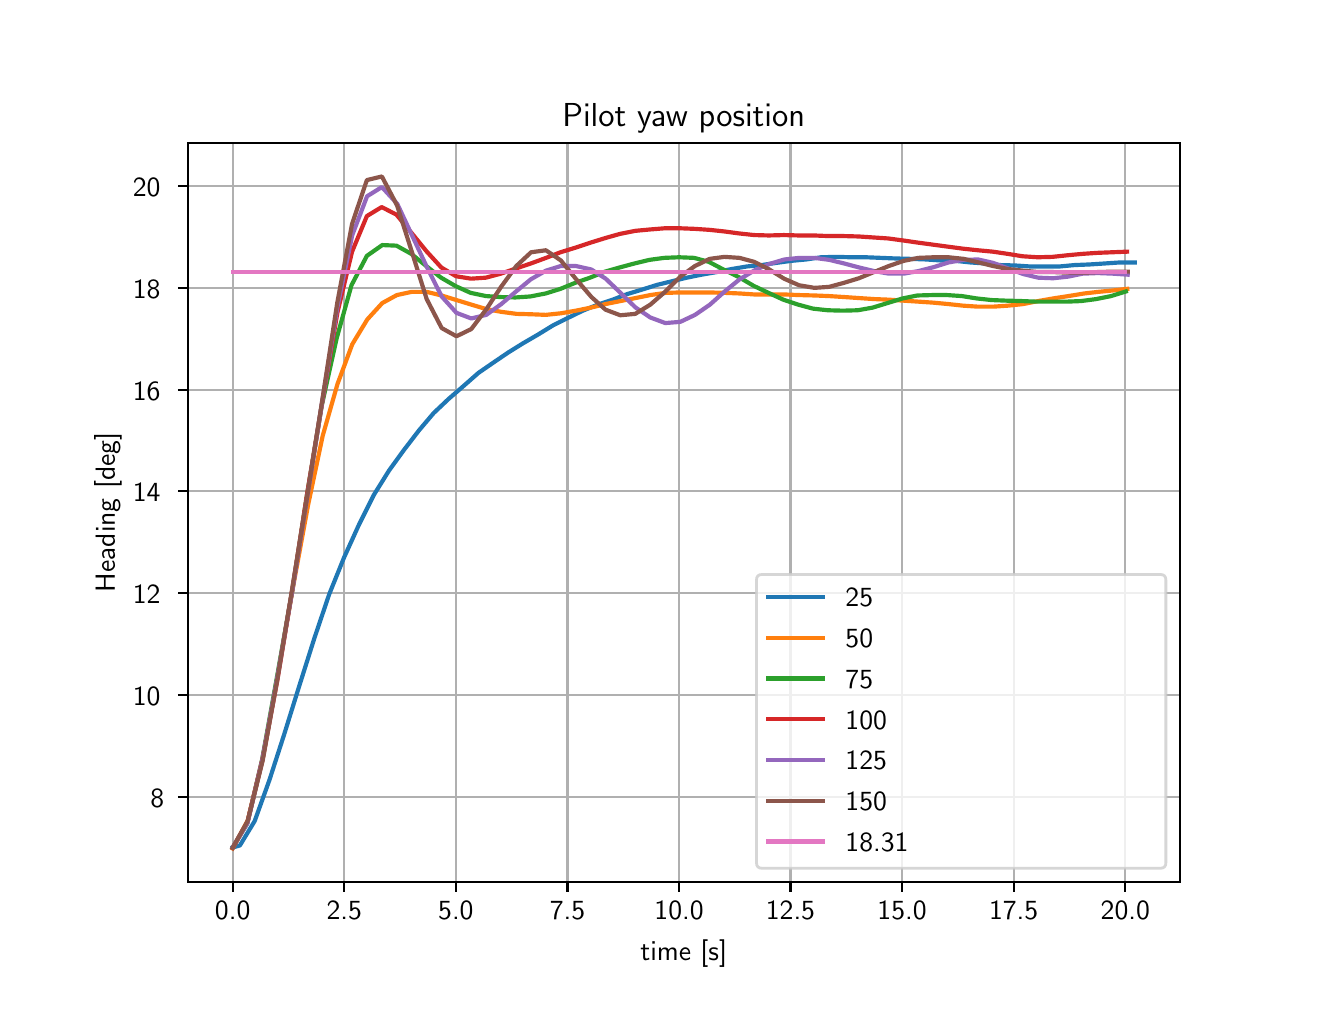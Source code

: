 \begingroup%
\makeatletter%
\begin{pgfpicture}%
\pgfpathrectangle{\pgfpointorigin}{\pgfqpoint{6.4in}{4.8in}}%
\pgfusepath{use as bounding box, clip}%
\begin{pgfscope}%
\pgfsetbuttcap%
\pgfsetmiterjoin%
\definecolor{currentfill}{rgb}{1.0,1.0,1.0}%
\pgfsetfillcolor{currentfill}%
\pgfsetlinewidth{0.0pt}%
\definecolor{currentstroke}{rgb}{1.0,1.0,1.0}%
\pgfsetstrokecolor{currentstroke}%
\pgfsetdash{}{0pt}%
\pgfpathmoveto{\pgfqpoint{0.0in}{0.0in}}%
\pgfpathlineto{\pgfqpoint{6.4in}{0.0in}}%
\pgfpathlineto{\pgfqpoint{6.4in}{4.8in}}%
\pgfpathlineto{\pgfqpoint{0.0in}{4.8in}}%
\pgfpathlineto{\pgfqpoint{0.0in}{0.0in}}%
\pgfpathclose%
\pgfusepath{fill}%
\end{pgfscope}%
\begin{pgfscope}%
\pgfsetbuttcap%
\pgfsetmiterjoin%
\definecolor{currentfill}{rgb}{1.0,1.0,1.0}%
\pgfsetfillcolor{currentfill}%
\pgfsetlinewidth{0.0pt}%
\definecolor{currentstroke}{rgb}{0.0,0.0,0.0}%
\pgfsetstrokecolor{currentstroke}%
\pgfsetstrokeopacity{0.0}%
\pgfsetdash{}{0pt}%
\pgfpathmoveto{\pgfqpoint{0.8in}{0.528in}}%
\pgfpathlineto{\pgfqpoint{5.76in}{0.528in}}%
\pgfpathlineto{\pgfqpoint{5.76in}{4.224in}}%
\pgfpathlineto{\pgfqpoint{0.8in}{4.224in}}%
\pgfpathlineto{\pgfqpoint{0.8in}{0.528in}}%
\pgfpathclose%
\pgfusepath{fill}%
\end{pgfscope}%
\begin{pgfscope}%
\pgfpathrectangle{\pgfqpoint{0.8in}{0.528in}}{\pgfqpoint{4.96in}{3.696in}}%
\pgfusepath{clip}%
\pgfsetrectcap%
\pgfsetroundjoin%
\pgfsetlinewidth{0.803pt}%
\definecolor{currentstroke}{rgb}{0.69,0.69,0.69}%
\pgfsetstrokecolor{currentstroke}%
\pgfsetdash{}{0pt}%
\pgfpathmoveto{\pgfqpoint{1.025in}{0.528in}}%
\pgfpathlineto{\pgfqpoint{1.025in}{4.224in}}%
\pgfusepath{stroke}%
\end{pgfscope}%
\begin{pgfscope}%
\pgfsetbuttcap%
\pgfsetroundjoin%
\definecolor{currentfill}{rgb}{0.0,0.0,0.0}%
\pgfsetfillcolor{currentfill}%
\pgfsetlinewidth{0.803pt}%
\definecolor{currentstroke}{rgb}{0.0,0.0,0.0}%
\pgfsetstrokecolor{currentstroke}%
\pgfsetdash{}{0pt}%
\pgfsys@defobject{currentmarker}{\pgfqpoint{0.0in}{-0.049in}}{\pgfqpoint{0.0in}{0.0in}}{%
\pgfpathmoveto{\pgfqpoint{0.0in}{0.0in}}%
\pgfpathlineto{\pgfqpoint{0.0in}{-0.049in}}%
\pgfusepath{stroke,fill}%
}%
\begin{pgfscope}%
\pgfsys@transformshift{1.025in}{0.528in}%
\pgfsys@useobject{currentmarker}{}%
\end{pgfscope}%
\end{pgfscope}%
\begin{pgfscope}%
\definecolor{textcolor}{rgb}{0.0,0.0,0.0}%
\pgfsetstrokecolor{textcolor}%
\pgfsetfillcolor{textcolor}%
\pgftext[x=1.025in,y=0.431in,,top]{\color{textcolor}\sffamily\fontsize{10.0}{12.0}\selectfont 0.0}%
\end{pgfscope}%
\begin{pgfscope}%
\pgfpathrectangle{\pgfqpoint{0.8in}{0.528in}}{\pgfqpoint{4.96in}{3.696in}}%
\pgfusepath{clip}%
\pgfsetrectcap%
\pgfsetroundjoin%
\pgfsetlinewidth{0.803pt}%
\definecolor{currentstroke}{rgb}{0.69,0.69,0.69}%
\pgfsetstrokecolor{currentstroke}%
\pgfsetdash{}{0pt}%
\pgfpathmoveto{\pgfqpoint{1.583in}{0.528in}}%
\pgfpathlineto{\pgfqpoint{1.583in}{4.224in}}%
\pgfusepath{stroke}%
\end{pgfscope}%
\begin{pgfscope}%
\pgfsetbuttcap%
\pgfsetroundjoin%
\definecolor{currentfill}{rgb}{0.0,0.0,0.0}%
\pgfsetfillcolor{currentfill}%
\pgfsetlinewidth{0.803pt}%
\definecolor{currentstroke}{rgb}{0.0,0.0,0.0}%
\pgfsetstrokecolor{currentstroke}%
\pgfsetdash{}{0pt}%
\pgfsys@defobject{currentmarker}{\pgfqpoint{0.0in}{-0.049in}}{\pgfqpoint{0.0in}{0.0in}}{%
\pgfpathmoveto{\pgfqpoint{0.0in}{0.0in}}%
\pgfpathlineto{\pgfqpoint{0.0in}{-0.049in}}%
\pgfusepath{stroke,fill}%
}%
\begin{pgfscope}%
\pgfsys@transformshift{1.583in}{0.528in}%
\pgfsys@useobject{currentmarker}{}%
\end{pgfscope}%
\end{pgfscope}%
\begin{pgfscope}%
\definecolor{textcolor}{rgb}{0.0,0.0,0.0}%
\pgfsetstrokecolor{textcolor}%
\pgfsetfillcolor{textcolor}%
\pgftext[x=1.583in,y=0.431in,,top]{\color{textcolor}\sffamily\fontsize{10.0}{12.0}\selectfont 2.5}%
\end{pgfscope}%
\begin{pgfscope}%
\pgfpathrectangle{\pgfqpoint{0.8in}{0.528in}}{\pgfqpoint{4.96in}{3.696in}}%
\pgfusepath{clip}%
\pgfsetrectcap%
\pgfsetroundjoin%
\pgfsetlinewidth{0.803pt}%
\definecolor{currentstroke}{rgb}{0.69,0.69,0.69}%
\pgfsetstrokecolor{currentstroke}%
\pgfsetdash{}{0pt}%
\pgfpathmoveto{\pgfqpoint{2.141in}{0.528in}}%
\pgfpathlineto{\pgfqpoint{2.141in}{4.224in}}%
\pgfusepath{stroke}%
\end{pgfscope}%
\begin{pgfscope}%
\pgfsetbuttcap%
\pgfsetroundjoin%
\definecolor{currentfill}{rgb}{0.0,0.0,0.0}%
\pgfsetfillcolor{currentfill}%
\pgfsetlinewidth{0.803pt}%
\definecolor{currentstroke}{rgb}{0.0,0.0,0.0}%
\pgfsetstrokecolor{currentstroke}%
\pgfsetdash{}{0pt}%
\pgfsys@defobject{currentmarker}{\pgfqpoint{0.0in}{-0.049in}}{\pgfqpoint{0.0in}{0.0in}}{%
\pgfpathmoveto{\pgfqpoint{0.0in}{0.0in}}%
\pgfpathlineto{\pgfqpoint{0.0in}{-0.049in}}%
\pgfusepath{stroke,fill}%
}%
\begin{pgfscope}%
\pgfsys@transformshift{2.141in}{0.528in}%
\pgfsys@useobject{currentmarker}{}%
\end{pgfscope}%
\end{pgfscope}%
\begin{pgfscope}%
\definecolor{textcolor}{rgb}{0.0,0.0,0.0}%
\pgfsetstrokecolor{textcolor}%
\pgfsetfillcolor{textcolor}%
\pgftext[x=2.141in,y=0.431in,,top]{\color{textcolor}\sffamily\fontsize{10.0}{12.0}\selectfont 5.0}%
\end{pgfscope}%
\begin{pgfscope}%
\pgfpathrectangle{\pgfqpoint{0.8in}{0.528in}}{\pgfqpoint{4.96in}{3.696in}}%
\pgfusepath{clip}%
\pgfsetrectcap%
\pgfsetroundjoin%
\pgfsetlinewidth{0.803pt}%
\definecolor{currentstroke}{rgb}{0.69,0.69,0.69}%
\pgfsetstrokecolor{currentstroke}%
\pgfsetdash{}{0pt}%
\pgfpathmoveto{\pgfqpoint{2.699in}{0.528in}}%
\pgfpathlineto{\pgfqpoint{2.699in}{4.224in}}%
\pgfusepath{stroke}%
\end{pgfscope}%
\begin{pgfscope}%
\pgfsetbuttcap%
\pgfsetroundjoin%
\definecolor{currentfill}{rgb}{0.0,0.0,0.0}%
\pgfsetfillcolor{currentfill}%
\pgfsetlinewidth{0.803pt}%
\definecolor{currentstroke}{rgb}{0.0,0.0,0.0}%
\pgfsetstrokecolor{currentstroke}%
\pgfsetdash{}{0pt}%
\pgfsys@defobject{currentmarker}{\pgfqpoint{0.0in}{-0.049in}}{\pgfqpoint{0.0in}{0.0in}}{%
\pgfpathmoveto{\pgfqpoint{0.0in}{0.0in}}%
\pgfpathlineto{\pgfqpoint{0.0in}{-0.049in}}%
\pgfusepath{stroke,fill}%
}%
\begin{pgfscope}%
\pgfsys@transformshift{2.699in}{0.528in}%
\pgfsys@useobject{currentmarker}{}%
\end{pgfscope}%
\end{pgfscope}%
\begin{pgfscope}%
\definecolor{textcolor}{rgb}{0.0,0.0,0.0}%
\pgfsetstrokecolor{textcolor}%
\pgfsetfillcolor{textcolor}%
\pgftext[x=2.699in,y=0.431in,,top]{\color{textcolor}\sffamily\fontsize{10.0}{12.0}\selectfont 7.5}%
\end{pgfscope}%
\begin{pgfscope}%
\pgfpathrectangle{\pgfqpoint{0.8in}{0.528in}}{\pgfqpoint{4.96in}{3.696in}}%
\pgfusepath{clip}%
\pgfsetrectcap%
\pgfsetroundjoin%
\pgfsetlinewidth{0.803pt}%
\definecolor{currentstroke}{rgb}{0.69,0.69,0.69}%
\pgfsetstrokecolor{currentstroke}%
\pgfsetdash{}{0pt}%
\pgfpathmoveto{\pgfqpoint{3.257in}{0.528in}}%
\pgfpathlineto{\pgfqpoint{3.257in}{4.224in}}%
\pgfusepath{stroke}%
\end{pgfscope}%
\begin{pgfscope}%
\pgfsetbuttcap%
\pgfsetroundjoin%
\definecolor{currentfill}{rgb}{0.0,0.0,0.0}%
\pgfsetfillcolor{currentfill}%
\pgfsetlinewidth{0.803pt}%
\definecolor{currentstroke}{rgb}{0.0,0.0,0.0}%
\pgfsetstrokecolor{currentstroke}%
\pgfsetdash{}{0pt}%
\pgfsys@defobject{currentmarker}{\pgfqpoint{0.0in}{-0.049in}}{\pgfqpoint{0.0in}{0.0in}}{%
\pgfpathmoveto{\pgfqpoint{0.0in}{0.0in}}%
\pgfpathlineto{\pgfqpoint{0.0in}{-0.049in}}%
\pgfusepath{stroke,fill}%
}%
\begin{pgfscope}%
\pgfsys@transformshift{3.257in}{0.528in}%
\pgfsys@useobject{currentmarker}{}%
\end{pgfscope}%
\end{pgfscope}%
\begin{pgfscope}%
\definecolor{textcolor}{rgb}{0.0,0.0,0.0}%
\pgfsetstrokecolor{textcolor}%
\pgfsetfillcolor{textcolor}%
\pgftext[x=3.257in,y=0.431in,,top]{\color{textcolor}\sffamily\fontsize{10.0}{12.0}\selectfont 10.0}%
\end{pgfscope}%
\begin{pgfscope}%
\pgfpathrectangle{\pgfqpoint{0.8in}{0.528in}}{\pgfqpoint{4.96in}{3.696in}}%
\pgfusepath{clip}%
\pgfsetrectcap%
\pgfsetroundjoin%
\pgfsetlinewidth{0.803pt}%
\definecolor{currentstroke}{rgb}{0.69,0.69,0.69}%
\pgfsetstrokecolor{currentstroke}%
\pgfsetdash{}{0pt}%
\pgfpathmoveto{\pgfqpoint{3.814in}{0.528in}}%
\pgfpathlineto{\pgfqpoint{3.814in}{4.224in}}%
\pgfusepath{stroke}%
\end{pgfscope}%
\begin{pgfscope}%
\pgfsetbuttcap%
\pgfsetroundjoin%
\definecolor{currentfill}{rgb}{0.0,0.0,0.0}%
\pgfsetfillcolor{currentfill}%
\pgfsetlinewidth{0.803pt}%
\definecolor{currentstroke}{rgb}{0.0,0.0,0.0}%
\pgfsetstrokecolor{currentstroke}%
\pgfsetdash{}{0pt}%
\pgfsys@defobject{currentmarker}{\pgfqpoint{0.0in}{-0.049in}}{\pgfqpoint{0.0in}{0.0in}}{%
\pgfpathmoveto{\pgfqpoint{0.0in}{0.0in}}%
\pgfpathlineto{\pgfqpoint{0.0in}{-0.049in}}%
\pgfusepath{stroke,fill}%
}%
\begin{pgfscope}%
\pgfsys@transformshift{3.814in}{0.528in}%
\pgfsys@useobject{currentmarker}{}%
\end{pgfscope}%
\end{pgfscope}%
\begin{pgfscope}%
\definecolor{textcolor}{rgb}{0.0,0.0,0.0}%
\pgfsetstrokecolor{textcolor}%
\pgfsetfillcolor{textcolor}%
\pgftext[x=3.814in,y=0.431in,,top]{\color{textcolor}\sffamily\fontsize{10.0}{12.0}\selectfont 12.5}%
\end{pgfscope}%
\begin{pgfscope}%
\pgfpathrectangle{\pgfqpoint{0.8in}{0.528in}}{\pgfqpoint{4.96in}{3.696in}}%
\pgfusepath{clip}%
\pgfsetrectcap%
\pgfsetroundjoin%
\pgfsetlinewidth{0.803pt}%
\definecolor{currentstroke}{rgb}{0.69,0.69,0.69}%
\pgfsetstrokecolor{currentstroke}%
\pgfsetdash{}{0pt}%
\pgfpathmoveto{\pgfqpoint{4.372in}{0.528in}}%
\pgfpathlineto{\pgfqpoint{4.372in}{4.224in}}%
\pgfusepath{stroke}%
\end{pgfscope}%
\begin{pgfscope}%
\pgfsetbuttcap%
\pgfsetroundjoin%
\definecolor{currentfill}{rgb}{0.0,0.0,0.0}%
\pgfsetfillcolor{currentfill}%
\pgfsetlinewidth{0.803pt}%
\definecolor{currentstroke}{rgb}{0.0,0.0,0.0}%
\pgfsetstrokecolor{currentstroke}%
\pgfsetdash{}{0pt}%
\pgfsys@defobject{currentmarker}{\pgfqpoint{0.0in}{-0.049in}}{\pgfqpoint{0.0in}{0.0in}}{%
\pgfpathmoveto{\pgfqpoint{0.0in}{0.0in}}%
\pgfpathlineto{\pgfqpoint{0.0in}{-0.049in}}%
\pgfusepath{stroke,fill}%
}%
\begin{pgfscope}%
\pgfsys@transformshift{4.372in}{0.528in}%
\pgfsys@useobject{currentmarker}{}%
\end{pgfscope}%
\end{pgfscope}%
\begin{pgfscope}%
\definecolor{textcolor}{rgb}{0.0,0.0,0.0}%
\pgfsetstrokecolor{textcolor}%
\pgfsetfillcolor{textcolor}%
\pgftext[x=4.372in,y=0.431in,,top]{\color{textcolor}\sffamily\fontsize{10.0}{12.0}\selectfont 15.0}%
\end{pgfscope}%
\begin{pgfscope}%
\pgfpathrectangle{\pgfqpoint{0.8in}{0.528in}}{\pgfqpoint{4.96in}{3.696in}}%
\pgfusepath{clip}%
\pgfsetrectcap%
\pgfsetroundjoin%
\pgfsetlinewidth{0.803pt}%
\definecolor{currentstroke}{rgb}{0.69,0.69,0.69}%
\pgfsetstrokecolor{currentstroke}%
\pgfsetdash{}{0pt}%
\pgfpathmoveto{\pgfqpoint{4.93in}{0.528in}}%
\pgfpathlineto{\pgfqpoint{4.93in}{4.224in}}%
\pgfusepath{stroke}%
\end{pgfscope}%
\begin{pgfscope}%
\pgfsetbuttcap%
\pgfsetroundjoin%
\definecolor{currentfill}{rgb}{0.0,0.0,0.0}%
\pgfsetfillcolor{currentfill}%
\pgfsetlinewidth{0.803pt}%
\definecolor{currentstroke}{rgb}{0.0,0.0,0.0}%
\pgfsetstrokecolor{currentstroke}%
\pgfsetdash{}{0pt}%
\pgfsys@defobject{currentmarker}{\pgfqpoint{0.0in}{-0.049in}}{\pgfqpoint{0.0in}{0.0in}}{%
\pgfpathmoveto{\pgfqpoint{0.0in}{0.0in}}%
\pgfpathlineto{\pgfqpoint{0.0in}{-0.049in}}%
\pgfusepath{stroke,fill}%
}%
\begin{pgfscope}%
\pgfsys@transformshift{4.93in}{0.528in}%
\pgfsys@useobject{currentmarker}{}%
\end{pgfscope}%
\end{pgfscope}%
\begin{pgfscope}%
\definecolor{textcolor}{rgb}{0.0,0.0,0.0}%
\pgfsetstrokecolor{textcolor}%
\pgfsetfillcolor{textcolor}%
\pgftext[x=4.93in,y=0.431in,,top]{\color{textcolor}\sffamily\fontsize{10.0}{12.0}\selectfont 17.5}%
\end{pgfscope}%
\begin{pgfscope}%
\pgfpathrectangle{\pgfqpoint{0.8in}{0.528in}}{\pgfqpoint{4.96in}{3.696in}}%
\pgfusepath{clip}%
\pgfsetrectcap%
\pgfsetroundjoin%
\pgfsetlinewidth{0.803pt}%
\definecolor{currentstroke}{rgb}{0.69,0.69,0.69}%
\pgfsetstrokecolor{currentstroke}%
\pgfsetdash{}{0pt}%
\pgfpathmoveto{\pgfqpoint{5.488in}{0.528in}}%
\pgfpathlineto{\pgfqpoint{5.488in}{4.224in}}%
\pgfusepath{stroke}%
\end{pgfscope}%
\begin{pgfscope}%
\pgfsetbuttcap%
\pgfsetroundjoin%
\definecolor{currentfill}{rgb}{0.0,0.0,0.0}%
\pgfsetfillcolor{currentfill}%
\pgfsetlinewidth{0.803pt}%
\definecolor{currentstroke}{rgb}{0.0,0.0,0.0}%
\pgfsetstrokecolor{currentstroke}%
\pgfsetdash{}{0pt}%
\pgfsys@defobject{currentmarker}{\pgfqpoint{0.0in}{-0.049in}}{\pgfqpoint{0.0in}{0.0in}}{%
\pgfpathmoveto{\pgfqpoint{0.0in}{0.0in}}%
\pgfpathlineto{\pgfqpoint{0.0in}{-0.049in}}%
\pgfusepath{stroke,fill}%
}%
\begin{pgfscope}%
\pgfsys@transformshift{5.488in}{0.528in}%
\pgfsys@useobject{currentmarker}{}%
\end{pgfscope}%
\end{pgfscope}%
\begin{pgfscope}%
\definecolor{textcolor}{rgb}{0.0,0.0,0.0}%
\pgfsetstrokecolor{textcolor}%
\pgfsetfillcolor{textcolor}%
\pgftext[x=5.488in,y=0.431in,,top]{\color{textcolor}\sffamily\fontsize{10.0}{12.0}\selectfont 20.0}%
\end{pgfscope}%
\begin{pgfscope}%
\definecolor{textcolor}{rgb}{0.0,0.0,0.0}%
\pgfsetstrokecolor{textcolor}%
\pgfsetfillcolor{textcolor}%
\pgftext[x=3.28in,y=0.241in,,top]{\color{textcolor}\sffamily\fontsize{10.0}{12.0}\selectfont time [s]}%
\end{pgfscope}%
\begin{pgfscope}%
\pgfpathrectangle{\pgfqpoint{0.8in}{0.528in}}{\pgfqpoint{4.96in}{3.696in}}%
\pgfusepath{clip}%
\pgfsetrectcap%
\pgfsetroundjoin%
\pgfsetlinewidth{0.803pt}%
\definecolor{currentstroke}{rgb}{0.69,0.69,0.69}%
\pgfsetstrokecolor{currentstroke}%
\pgfsetdash{}{0pt}%
\pgfpathmoveto{\pgfqpoint{0.8in}{0.955in}}%
\pgfpathlineto{\pgfqpoint{5.76in}{0.955in}}%
\pgfusepath{stroke}%
\end{pgfscope}%
\begin{pgfscope}%
\pgfsetbuttcap%
\pgfsetroundjoin%
\definecolor{currentfill}{rgb}{0.0,0.0,0.0}%
\pgfsetfillcolor{currentfill}%
\pgfsetlinewidth{0.803pt}%
\definecolor{currentstroke}{rgb}{0.0,0.0,0.0}%
\pgfsetstrokecolor{currentstroke}%
\pgfsetdash{}{0pt}%
\pgfsys@defobject{currentmarker}{\pgfqpoint{-0.049in}{0.0in}}{\pgfqpoint{-0.0in}{0.0in}}{%
\pgfpathmoveto{\pgfqpoint{-0.0in}{0.0in}}%
\pgfpathlineto{\pgfqpoint{-0.049in}{0.0in}}%
\pgfusepath{stroke,fill}%
}%
\begin{pgfscope}%
\pgfsys@transformshift{0.8in}{0.955in}%
\pgfsys@useobject{currentmarker}{}%
\end{pgfscope}%
\end{pgfscope}%
\begin{pgfscope}%
\definecolor{textcolor}{rgb}{0.0,0.0,0.0}%
\pgfsetstrokecolor{textcolor}%
\pgfsetfillcolor{textcolor}%
\pgftext[x=0.614in, y=0.903in, left, base]{\color{textcolor}\sffamily\fontsize{10.0}{12.0}\selectfont 8}%
\end{pgfscope}%
\begin{pgfscope}%
\pgfpathrectangle{\pgfqpoint{0.8in}{0.528in}}{\pgfqpoint{4.96in}{3.696in}}%
\pgfusepath{clip}%
\pgfsetrectcap%
\pgfsetroundjoin%
\pgfsetlinewidth{0.803pt}%
\definecolor{currentstroke}{rgb}{0.69,0.69,0.69}%
\pgfsetstrokecolor{currentstroke}%
\pgfsetdash{}{0pt}%
\pgfpathmoveto{\pgfqpoint{0.8in}{1.464in}}%
\pgfpathlineto{\pgfqpoint{5.76in}{1.464in}}%
\pgfusepath{stroke}%
\end{pgfscope}%
\begin{pgfscope}%
\pgfsetbuttcap%
\pgfsetroundjoin%
\definecolor{currentfill}{rgb}{0.0,0.0,0.0}%
\pgfsetfillcolor{currentfill}%
\pgfsetlinewidth{0.803pt}%
\definecolor{currentstroke}{rgb}{0.0,0.0,0.0}%
\pgfsetstrokecolor{currentstroke}%
\pgfsetdash{}{0pt}%
\pgfsys@defobject{currentmarker}{\pgfqpoint{-0.049in}{0.0in}}{\pgfqpoint{-0.0in}{0.0in}}{%
\pgfpathmoveto{\pgfqpoint{-0.0in}{0.0in}}%
\pgfpathlineto{\pgfqpoint{-0.049in}{0.0in}}%
\pgfusepath{stroke,fill}%
}%
\begin{pgfscope}%
\pgfsys@transformshift{0.8in}{1.464in}%
\pgfsys@useobject{currentmarker}{}%
\end{pgfscope}%
\end{pgfscope}%
\begin{pgfscope}%
\definecolor{textcolor}{rgb}{0.0,0.0,0.0}%
\pgfsetstrokecolor{textcolor}%
\pgfsetfillcolor{textcolor}%
\pgftext[x=0.526in, y=1.411in, left, base]{\color{textcolor}\sffamily\fontsize{10.0}{12.0}\selectfont 10}%
\end{pgfscope}%
\begin{pgfscope}%
\pgfpathrectangle{\pgfqpoint{0.8in}{0.528in}}{\pgfqpoint{4.96in}{3.696in}}%
\pgfusepath{clip}%
\pgfsetrectcap%
\pgfsetroundjoin%
\pgfsetlinewidth{0.803pt}%
\definecolor{currentstroke}{rgb}{0.69,0.69,0.69}%
\pgfsetstrokecolor{currentstroke}%
\pgfsetdash{}{0pt}%
\pgfpathmoveto{\pgfqpoint{0.8in}{1.973in}}%
\pgfpathlineto{\pgfqpoint{5.76in}{1.973in}}%
\pgfusepath{stroke}%
\end{pgfscope}%
\begin{pgfscope}%
\pgfsetbuttcap%
\pgfsetroundjoin%
\definecolor{currentfill}{rgb}{0.0,0.0,0.0}%
\pgfsetfillcolor{currentfill}%
\pgfsetlinewidth{0.803pt}%
\definecolor{currentstroke}{rgb}{0.0,0.0,0.0}%
\pgfsetstrokecolor{currentstroke}%
\pgfsetdash{}{0pt}%
\pgfsys@defobject{currentmarker}{\pgfqpoint{-0.049in}{0.0in}}{\pgfqpoint{-0.0in}{0.0in}}{%
\pgfpathmoveto{\pgfqpoint{-0.0in}{0.0in}}%
\pgfpathlineto{\pgfqpoint{-0.049in}{0.0in}}%
\pgfusepath{stroke,fill}%
}%
\begin{pgfscope}%
\pgfsys@transformshift{0.8in}{1.973in}%
\pgfsys@useobject{currentmarker}{}%
\end{pgfscope}%
\end{pgfscope}%
\begin{pgfscope}%
\definecolor{textcolor}{rgb}{0.0,0.0,0.0}%
\pgfsetstrokecolor{textcolor}%
\pgfsetfillcolor{textcolor}%
\pgftext[x=0.526in, y=1.92in, left, base]{\color{textcolor}\sffamily\fontsize{10.0}{12.0}\selectfont 12}%
\end{pgfscope}%
\begin{pgfscope}%
\pgfpathrectangle{\pgfqpoint{0.8in}{0.528in}}{\pgfqpoint{4.96in}{3.696in}}%
\pgfusepath{clip}%
\pgfsetrectcap%
\pgfsetroundjoin%
\pgfsetlinewidth{0.803pt}%
\definecolor{currentstroke}{rgb}{0.69,0.69,0.69}%
\pgfsetstrokecolor{currentstroke}%
\pgfsetdash{}{0pt}%
\pgfpathmoveto{\pgfqpoint{0.8in}{2.482in}}%
\pgfpathlineto{\pgfqpoint{5.76in}{2.482in}}%
\pgfusepath{stroke}%
\end{pgfscope}%
\begin{pgfscope}%
\pgfsetbuttcap%
\pgfsetroundjoin%
\definecolor{currentfill}{rgb}{0.0,0.0,0.0}%
\pgfsetfillcolor{currentfill}%
\pgfsetlinewidth{0.803pt}%
\definecolor{currentstroke}{rgb}{0.0,0.0,0.0}%
\pgfsetstrokecolor{currentstroke}%
\pgfsetdash{}{0pt}%
\pgfsys@defobject{currentmarker}{\pgfqpoint{-0.049in}{0.0in}}{\pgfqpoint{-0.0in}{0.0in}}{%
\pgfpathmoveto{\pgfqpoint{-0.0in}{0.0in}}%
\pgfpathlineto{\pgfqpoint{-0.049in}{0.0in}}%
\pgfusepath{stroke,fill}%
}%
\begin{pgfscope}%
\pgfsys@transformshift{0.8in}{2.482in}%
\pgfsys@useobject{currentmarker}{}%
\end{pgfscope}%
\end{pgfscope}%
\begin{pgfscope}%
\definecolor{textcolor}{rgb}{0.0,0.0,0.0}%
\pgfsetstrokecolor{textcolor}%
\pgfsetfillcolor{textcolor}%
\pgftext[x=0.526in, y=2.429in, left, base]{\color{textcolor}\sffamily\fontsize{10.0}{12.0}\selectfont 14}%
\end{pgfscope}%
\begin{pgfscope}%
\pgfpathrectangle{\pgfqpoint{0.8in}{0.528in}}{\pgfqpoint{4.96in}{3.696in}}%
\pgfusepath{clip}%
\pgfsetrectcap%
\pgfsetroundjoin%
\pgfsetlinewidth{0.803pt}%
\definecolor{currentstroke}{rgb}{0.69,0.69,0.69}%
\pgfsetstrokecolor{currentstroke}%
\pgfsetdash{}{0pt}%
\pgfpathmoveto{\pgfqpoint{0.8in}{2.99in}}%
\pgfpathlineto{\pgfqpoint{5.76in}{2.99in}}%
\pgfusepath{stroke}%
\end{pgfscope}%
\begin{pgfscope}%
\pgfsetbuttcap%
\pgfsetroundjoin%
\definecolor{currentfill}{rgb}{0.0,0.0,0.0}%
\pgfsetfillcolor{currentfill}%
\pgfsetlinewidth{0.803pt}%
\definecolor{currentstroke}{rgb}{0.0,0.0,0.0}%
\pgfsetstrokecolor{currentstroke}%
\pgfsetdash{}{0pt}%
\pgfsys@defobject{currentmarker}{\pgfqpoint{-0.049in}{0.0in}}{\pgfqpoint{-0.0in}{0.0in}}{%
\pgfpathmoveto{\pgfqpoint{-0.0in}{0.0in}}%
\pgfpathlineto{\pgfqpoint{-0.049in}{0.0in}}%
\pgfusepath{stroke,fill}%
}%
\begin{pgfscope}%
\pgfsys@transformshift{0.8in}{2.99in}%
\pgfsys@useobject{currentmarker}{}%
\end{pgfscope}%
\end{pgfscope}%
\begin{pgfscope}%
\definecolor{textcolor}{rgb}{0.0,0.0,0.0}%
\pgfsetstrokecolor{textcolor}%
\pgfsetfillcolor{textcolor}%
\pgftext[x=0.526in, y=2.938in, left, base]{\color{textcolor}\sffamily\fontsize{10.0}{12.0}\selectfont 16}%
\end{pgfscope}%
\begin{pgfscope}%
\pgfpathrectangle{\pgfqpoint{0.8in}{0.528in}}{\pgfqpoint{4.96in}{3.696in}}%
\pgfusepath{clip}%
\pgfsetrectcap%
\pgfsetroundjoin%
\pgfsetlinewidth{0.803pt}%
\definecolor{currentstroke}{rgb}{0.69,0.69,0.69}%
\pgfsetstrokecolor{currentstroke}%
\pgfsetdash{}{0pt}%
\pgfpathmoveto{\pgfqpoint{0.8in}{3.499in}}%
\pgfpathlineto{\pgfqpoint{5.76in}{3.499in}}%
\pgfusepath{stroke}%
\end{pgfscope}%
\begin{pgfscope}%
\pgfsetbuttcap%
\pgfsetroundjoin%
\definecolor{currentfill}{rgb}{0.0,0.0,0.0}%
\pgfsetfillcolor{currentfill}%
\pgfsetlinewidth{0.803pt}%
\definecolor{currentstroke}{rgb}{0.0,0.0,0.0}%
\pgfsetstrokecolor{currentstroke}%
\pgfsetdash{}{0pt}%
\pgfsys@defobject{currentmarker}{\pgfqpoint{-0.049in}{0.0in}}{\pgfqpoint{-0.0in}{0.0in}}{%
\pgfpathmoveto{\pgfqpoint{-0.0in}{0.0in}}%
\pgfpathlineto{\pgfqpoint{-0.049in}{0.0in}}%
\pgfusepath{stroke,fill}%
}%
\begin{pgfscope}%
\pgfsys@transformshift{0.8in}{3.499in}%
\pgfsys@useobject{currentmarker}{}%
\end{pgfscope}%
\end{pgfscope}%
\begin{pgfscope}%
\definecolor{textcolor}{rgb}{0.0,0.0,0.0}%
\pgfsetstrokecolor{textcolor}%
\pgfsetfillcolor{textcolor}%
\pgftext[x=0.526in, y=3.446in, left, base]{\color{textcolor}\sffamily\fontsize{10.0}{12.0}\selectfont 18}%
\end{pgfscope}%
\begin{pgfscope}%
\pgfpathrectangle{\pgfqpoint{0.8in}{0.528in}}{\pgfqpoint{4.96in}{3.696in}}%
\pgfusepath{clip}%
\pgfsetrectcap%
\pgfsetroundjoin%
\pgfsetlinewidth{0.803pt}%
\definecolor{currentstroke}{rgb}{0.69,0.69,0.69}%
\pgfsetstrokecolor{currentstroke}%
\pgfsetdash{}{0pt}%
\pgfpathmoveto{\pgfqpoint{0.8in}{4.008in}}%
\pgfpathlineto{\pgfqpoint{5.76in}{4.008in}}%
\pgfusepath{stroke}%
\end{pgfscope}%
\begin{pgfscope}%
\pgfsetbuttcap%
\pgfsetroundjoin%
\definecolor{currentfill}{rgb}{0.0,0.0,0.0}%
\pgfsetfillcolor{currentfill}%
\pgfsetlinewidth{0.803pt}%
\definecolor{currentstroke}{rgb}{0.0,0.0,0.0}%
\pgfsetstrokecolor{currentstroke}%
\pgfsetdash{}{0pt}%
\pgfsys@defobject{currentmarker}{\pgfqpoint{-0.049in}{0.0in}}{\pgfqpoint{-0.0in}{0.0in}}{%
\pgfpathmoveto{\pgfqpoint{-0.0in}{0.0in}}%
\pgfpathlineto{\pgfqpoint{-0.049in}{0.0in}}%
\pgfusepath{stroke,fill}%
}%
\begin{pgfscope}%
\pgfsys@transformshift{0.8in}{4.008in}%
\pgfsys@useobject{currentmarker}{}%
\end{pgfscope}%
\end{pgfscope}%
\begin{pgfscope}%
\definecolor{textcolor}{rgb}{0.0,0.0,0.0}%
\pgfsetstrokecolor{textcolor}%
\pgfsetfillcolor{textcolor}%
\pgftext[x=0.526in, y=3.955in, left, base]{\color{textcolor}\sffamily\fontsize{10.0}{12.0}\selectfont 20}%
\end{pgfscope}%
\begin{pgfscope}%
\definecolor{textcolor}{rgb}{0.0,0.0,0.0}%
\pgfsetstrokecolor{textcolor}%
\pgfsetfillcolor{textcolor}%
\pgftext[x=0.47in,y=2.376in,,bottom,rotate=90.0]{\color{textcolor}\sffamily\fontsize{10.0}{12.0}\selectfont Heading [deg]}%
\end{pgfscope}%
\begin{pgfscope}%
\pgfpathrectangle{\pgfqpoint{0.8in}{0.528in}}{\pgfqpoint{4.96in}{3.696in}}%
\pgfusepath{clip}%
\pgfsetrectcap%
\pgfsetroundjoin%
\pgfsetlinewidth{1.506pt}%
\definecolor{currentstroke}{rgb}{0.122,0.467,0.706}%
\pgfsetstrokecolor{currentstroke}%
\pgfsetdash{}{0pt}%
\pgfpathmoveto{\pgfqpoint{1.025in}{0.701in}}%
\pgfpathlineto{\pgfqpoint{1.061in}{0.711in}}%
\pgfpathlineto{\pgfqpoint{1.135in}{0.833in}}%
\pgfpathlineto{\pgfqpoint{1.209in}{1.039in}}%
\pgfpathlineto{\pgfqpoint{1.283in}{1.268in}}%
\pgfpathlineto{\pgfqpoint{1.359in}{1.512in}}%
\pgfpathlineto{\pgfqpoint{1.434in}{1.749in}}%
\pgfpathlineto{\pgfqpoint{1.508in}{1.968in}}%
\pgfpathlineto{\pgfqpoint{1.582in}{2.151in}}%
\pgfpathlineto{\pgfqpoint{1.656in}{2.314in}}%
\pgfpathlineto{\pgfqpoint{1.731in}{2.464in}}%
\pgfpathlineto{\pgfqpoint{1.807in}{2.586in}}%
\pgfpathlineto{\pgfqpoint{1.881in}{2.688in}}%
\pgfpathlineto{\pgfqpoint{1.957in}{2.787in}}%
\pgfpathlineto{\pgfqpoint{2.03in}{2.873in}}%
\pgfpathlineto{\pgfqpoint{2.105in}{2.944in}}%
\pgfpathlineto{\pgfqpoint{2.179in}{3.008in}}%
\pgfpathlineto{\pgfqpoint{2.254in}{3.074in}}%
\pgfpathlineto{\pgfqpoint{2.328in}{3.125in}}%
\pgfpathlineto{\pgfqpoint{2.403in}{3.176in}}%
\pgfpathlineto{\pgfqpoint{2.477in}{3.222in}}%
\pgfpathlineto{\pgfqpoint{2.551in}{3.265in}}%
\pgfpathlineto{\pgfqpoint{2.626in}{3.311in}}%
\pgfpathlineto{\pgfqpoint{2.702in}{3.349in}}%
\pgfpathlineto{\pgfqpoint{2.776in}{3.385in}}%
\pgfpathlineto{\pgfqpoint{2.85in}{3.415in}}%
\pgfpathlineto{\pgfqpoint{2.925in}{3.44in}}%
\pgfpathlineto{\pgfqpoint{2.998in}{3.468in}}%
\pgfpathlineto{\pgfqpoint{3.074in}{3.491in}}%
\pgfpathlineto{\pgfqpoint{3.147in}{3.514in}}%
\pgfpathlineto{\pgfqpoint{3.221in}{3.532in}}%
\pgfpathlineto{\pgfqpoint{3.296in}{3.55in}}%
\pgfpathlineto{\pgfqpoint{3.37in}{3.565in}}%
\pgfpathlineto{\pgfqpoint{3.445in}{3.578in}}%
\pgfpathlineto{\pgfqpoint{3.519in}{3.593in}}%
\pgfpathlineto{\pgfqpoint{3.596in}{3.606in}}%
\pgfpathlineto{\pgfqpoint{3.67in}{3.613in}}%
\pgfpathlineto{\pgfqpoint{3.744in}{3.624in}}%
\pgfpathlineto{\pgfqpoint{3.818in}{3.634in}}%
\pgfpathlineto{\pgfqpoint{3.892in}{3.641in}}%
\pgfpathlineto{\pgfqpoint{3.967in}{3.652in}}%
\pgfpathlineto{\pgfqpoint{4.042in}{3.654in}}%
\pgfpathlineto{\pgfqpoint{4.117in}{3.652in}}%
\pgfpathlineto{\pgfqpoint{4.191in}{3.652in}}%
\pgfpathlineto{\pgfqpoint{4.265in}{3.649in}}%
\pgfpathlineto{\pgfqpoint{4.34in}{3.646in}}%
\pgfpathlineto{\pgfqpoint{4.415in}{3.644in}}%
\pgfpathlineto{\pgfqpoint{4.492in}{3.641in}}%
\pgfpathlineto{\pgfqpoint{4.565in}{3.636in}}%
\pgfpathlineto{\pgfqpoint{4.639in}{3.634in}}%
\pgfpathlineto{\pgfqpoint{4.714in}{3.626in}}%
\pgfpathlineto{\pgfqpoint{4.788in}{3.621in}}%
\pgfpathlineto{\pgfqpoint{4.862in}{3.613in}}%
\pgfpathlineto{\pgfqpoint{4.936in}{3.611in}}%
\pgfpathlineto{\pgfqpoint{5.011in}{3.606in}}%
\pgfpathlineto{\pgfqpoint{5.085in}{3.606in}}%
\pgfpathlineto{\pgfqpoint{5.16in}{3.606in}}%
\pgfpathlineto{\pgfqpoint{5.235in}{3.613in}}%
\pgfpathlineto{\pgfqpoint{5.309in}{3.616in}}%
\pgfpathlineto{\pgfqpoint{5.386in}{3.621in}}%
\pgfpathlineto{\pgfqpoint{5.46in}{3.626in}}%
\pgfpathlineto{\pgfqpoint{5.535in}{3.626in}}%
\pgfusepath{stroke}%
\end{pgfscope}%
\begin{pgfscope}%
\pgfpathrectangle{\pgfqpoint{0.8in}{0.528in}}{\pgfqpoint{4.96in}{3.696in}}%
\pgfusepath{clip}%
\pgfsetrectcap%
\pgfsetroundjoin%
\pgfsetlinewidth{1.506pt}%
\definecolor{currentstroke}{rgb}{1.0,0.498,0.055}%
\pgfsetstrokecolor{currentstroke}%
\pgfsetdash{}{0pt}%
\pgfpathmoveto{\pgfqpoint{1.025in}{0.696in}}%
\pgfpathlineto{\pgfqpoint{1.1in}{0.836in}}%
\pgfpathlineto{\pgfqpoint{1.175in}{1.141in}}%
\pgfpathlineto{\pgfqpoint{1.249in}{1.556in}}%
\pgfpathlineto{\pgfqpoint{1.325in}{1.993in}}%
\pgfpathlineto{\pgfqpoint{1.402in}{2.413in}}%
\pgfpathlineto{\pgfqpoint{1.475in}{2.759in}}%
\pgfpathlineto{\pgfqpoint{1.549in}{3.018in}}%
\pgfpathlineto{\pgfqpoint{1.623in}{3.217in}}%
\pgfpathlineto{\pgfqpoint{1.698in}{3.341in}}%
\pgfpathlineto{\pgfqpoint{1.773in}{3.423in}}%
\pgfpathlineto{\pgfqpoint{1.846in}{3.463in}}%
\pgfpathlineto{\pgfqpoint{1.92in}{3.479in}}%
\pgfpathlineto{\pgfqpoint{1.995in}{3.479in}}%
\pgfpathlineto{\pgfqpoint{2.069in}{3.461in}}%
\pgfpathlineto{\pgfqpoint{2.144in}{3.438in}}%
\pgfpathlineto{\pgfqpoint{2.219in}{3.415in}}%
\pgfpathlineto{\pgfqpoint{2.296in}{3.392in}}%
\pgfpathlineto{\pgfqpoint{2.369in}{3.379in}}%
\pgfpathlineto{\pgfqpoint{2.444in}{3.369in}}%
\pgfpathlineto{\pgfqpoint{2.517in}{3.367in}}%
\pgfpathlineto{\pgfqpoint{2.591in}{3.364in}}%
\pgfpathlineto{\pgfqpoint{2.667in}{3.372in}}%
\pgfpathlineto{\pgfqpoint{2.741in}{3.385in}}%
\pgfpathlineto{\pgfqpoint{2.815in}{3.4in}}%
\pgfpathlineto{\pgfqpoint{2.889in}{3.418in}}%
\pgfpathlineto{\pgfqpoint{2.964in}{3.433in}}%
\pgfpathlineto{\pgfqpoint{3.039in}{3.448in}}%
\pgfpathlineto{\pgfqpoint{3.113in}{3.463in}}%
\pgfpathlineto{\pgfqpoint{3.19in}{3.474in}}%
\pgfpathlineto{\pgfqpoint{3.263in}{3.476in}}%
\pgfpathlineto{\pgfqpoint{3.337in}{3.476in}}%
\pgfpathlineto{\pgfqpoint{3.411in}{3.476in}}%
\pgfpathlineto{\pgfqpoint{3.486in}{3.474in}}%
\pgfpathlineto{\pgfqpoint{3.56in}{3.471in}}%
\pgfpathlineto{\pgfqpoint{3.634in}{3.466in}}%
\pgfpathlineto{\pgfqpoint{3.708in}{3.466in}}%
\pgfpathlineto{\pgfqpoint{3.783in}{3.466in}}%
\pgfpathlineto{\pgfqpoint{3.857in}{3.463in}}%
\pgfpathlineto{\pgfqpoint{3.932in}{3.461in}}%
\pgfpathlineto{\pgfqpoint{4.006in}{3.458in}}%
\pgfpathlineto{\pgfqpoint{4.084in}{3.453in}}%
\pgfpathlineto{\pgfqpoint{4.157in}{3.448in}}%
\pgfpathlineto{\pgfqpoint{4.231in}{3.443in}}%
\pgfpathlineto{\pgfqpoint{4.306in}{3.44in}}%
\pgfpathlineto{\pgfqpoint{4.38in}{3.435in}}%
\pgfpathlineto{\pgfqpoint{4.455in}{3.43in}}%
\pgfpathlineto{\pgfqpoint{4.529in}{3.425in}}%
\pgfpathlineto{\pgfqpoint{4.603in}{3.418in}}%
\pgfpathlineto{\pgfqpoint{4.677in}{3.41in}}%
\pgfpathlineto{\pgfqpoint{4.752in}{3.405in}}%
\pgfpathlineto{\pgfqpoint{4.827in}{3.405in}}%
\pgfpathlineto{\pgfqpoint{4.901in}{3.41in}}%
\pgfpathlineto{\pgfqpoint{4.978in}{3.418in}}%
\pgfpathlineto{\pgfqpoint{5.052in}{3.433in}}%
\pgfpathlineto{\pgfqpoint{5.126in}{3.446in}}%
\pgfpathlineto{\pgfqpoint{5.204in}{3.458in}}%
\pgfpathlineto{\pgfqpoint{5.283in}{3.471in}}%
\pgfpathlineto{\pgfqpoint{5.353in}{3.479in}}%
\pgfpathlineto{\pgfqpoint{5.426in}{3.486in}}%
\pgfpathlineto{\pgfqpoint{5.498in}{3.494in}}%
\pgfusepath{stroke}%
\end{pgfscope}%
\begin{pgfscope}%
\pgfpathrectangle{\pgfqpoint{0.8in}{0.528in}}{\pgfqpoint{4.96in}{3.696in}}%
\pgfusepath{clip}%
\pgfsetrectcap%
\pgfsetroundjoin%
\pgfsetlinewidth{1.506pt}%
\definecolor{currentstroke}{rgb}{0.173,0.627,0.173}%
\pgfsetstrokecolor{currentstroke}%
\pgfsetdash{}{0pt}%
\pgfpathmoveto{\pgfqpoint{1.025in}{0.701in}}%
\pgfpathlineto{\pgfqpoint{1.098in}{0.821in}}%
\pgfpathlineto{\pgfqpoint{1.172in}{1.139in}}%
\pgfpathlineto{\pgfqpoint{1.247in}{1.556in}}%
\pgfpathlineto{\pgfqpoint{1.322in}{1.98in}}%
\pgfpathlineto{\pgfqpoint{1.396in}{2.461in}}%
\pgfpathlineto{\pgfqpoint{1.47in}{2.909in}}%
\pgfpathlineto{\pgfqpoint{1.545in}{3.247in}}%
\pgfpathlineto{\pgfqpoint{1.619in}{3.512in}}%
\pgfpathlineto{\pgfqpoint{1.696in}{3.659in}}%
\pgfpathlineto{\pgfqpoint{1.773in}{3.713in}}%
\pgfpathlineto{\pgfqpoint{1.844in}{3.71in}}%
\pgfpathlineto{\pgfqpoint{1.918in}{3.669in}}%
\pgfpathlineto{\pgfqpoint{1.993in}{3.608in}}%
\pgfpathlineto{\pgfqpoint{2.067in}{3.55in}}%
\pgfpathlineto{\pgfqpoint{2.141in}{3.507in}}%
\pgfpathlineto{\pgfqpoint{2.215in}{3.474in}}%
\pgfpathlineto{\pgfqpoint{2.291in}{3.458in}}%
\pgfpathlineto{\pgfqpoint{2.365in}{3.453in}}%
\pgfpathlineto{\pgfqpoint{2.439in}{3.451in}}%
\pgfpathlineto{\pgfqpoint{2.513in}{3.456in}}%
\pgfpathlineto{\pgfqpoint{2.59in}{3.471in}}%
\pgfpathlineto{\pgfqpoint{2.664in}{3.494in}}%
\pgfpathlineto{\pgfqpoint{2.737in}{3.524in}}%
\pgfpathlineto{\pgfqpoint{2.812in}{3.55in}}%
\pgfpathlineto{\pgfqpoint{2.886in}{3.58in}}%
\pgfpathlineto{\pgfqpoint{2.96in}{3.601in}}%
\pgfpathlineto{\pgfqpoint{3.034in}{3.621in}}%
\pgfpathlineto{\pgfqpoint{3.109in}{3.639in}}%
\pgfpathlineto{\pgfqpoint{3.183in}{3.649in}}%
\pgfpathlineto{\pgfqpoint{3.257in}{3.652in}}%
\pgfpathlineto{\pgfqpoint{3.332in}{3.649in}}%
\pgfpathlineto{\pgfqpoint{3.406in}{3.629in}}%
\pgfpathlineto{\pgfqpoint{3.484in}{3.588in}}%
\pgfpathlineto{\pgfqpoint{3.557in}{3.552in}}%
\pgfpathlineto{\pgfqpoint{3.63in}{3.509in}}%
\pgfpathlineto{\pgfqpoint{3.704in}{3.474in}}%
\pgfpathlineto{\pgfqpoint{3.778in}{3.44in}}%
\pgfpathlineto{\pgfqpoint{3.853in}{3.415in}}%
\pgfpathlineto{\pgfqpoint{3.927in}{3.395in}}%
\pgfpathlineto{\pgfqpoint{4.001in}{3.387in}}%
\pgfpathlineto{\pgfqpoint{4.076in}{3.385in}}%
\pgfpathlineto{\pgfqpoint{4.15in}{3.387in}}%
\pgfpathlineto{\pgfqpoint{4.224in}{3.4in}}%
\pgfpathlineto{\pgfqpoint{4.299in}{3.423in}}%
\pgfpathlineto{\pgfqpoint{4.374in}{3.446in}}%
\pgfpathlineto{\pgfqpoint{4.449in}{3.461in}}%
\pgfpathlineto{\pgfqpoint{4.523in}{3.463in}}%
\pgfpathlineto{\pgfqpoint{4.597in}{3.463in}}%
\pgfpathlineto{\pgfqpoint{4.671in}{3.458in}}%
\pgfpathlineto{\pgfqpoint{4.746in}{3.446in}}%
\pgfpathlineto{\pgfqpoint{4.82in}{3.438in}}%
\pgfpathlineto{\pgfqpoint{4.895in}{3.435in}}%
\pgfpathlineto{\pgfqpoint{4.97in}{3.433in}}%
\pgfpathlineto{\pgfqpoint{5.044in}{3.43in}}%
\pgfpathlineto{\pgfqpoint{5.118in}{3.43in}}%
\pgfpathlineto{\pgfqpoint{5.192in}{3.43in}}%
\pgfpathlineto{\pgfqpoint{5.267in}{3.433in}}%
\pgfpathlineto{\pgfqpoint{5.343in}{3.443in}}%
\pgfpathlineto{\pgfqpoint{5.417in}{3.458in}}%
\pgfpathlineto{\pgfqpoint{5.491in}{3.481in}}%
\pgfusepath{stroke}%
\end{pgfscope}%
\begin{pgfscope}%
\pgfpathrectangle{\pgfqpoint{0.8in}{0.528in}}{\pgfqpoint{4.96in}{3.696in}}%
\pgfusepath{clip}%
\pgfsetrectcap%
\pgfsetroundjoin%
\pgfsetlinewidth{1.506pt}%
\definecolor{currentstroke}{rgb}{0.839,0.153,0.157}%
\pgfsetstrokecolor{currentstroke}%
\pgfsetdash{}{0pt}%
\pgfpathmoveto{\pgfqpoint{1.025in}{0.699in}}%
\pgfpathlineto{\pgfqpoint{1.099in}{0.828in}}%
\pgfpathlineto{\pgfqpoint{1.174in}{1.144in}}%
\pgfpathlineto{\pgfqpoint{1.248in}{1.535in}}%
\pgfpathlineto{\pgfqpoint{1.324in}{1.996in}}%
\pgfpathlineto{\pgfqpoint{1.398in}{2.474in}}%
\pgfpathlineto{\pgfqpoint{1.472in}{2.922in}}%
\pgfpathlineto{\pgfqpoint{1.549in}{3.377in}}%
\pgfpathlineto{\pgfqpoint{1.622in}{3.68in}}%
\pgfpathlineto{\pgfqpoint{1.696in}{3.858in}}%
\pgfpathlineto{\pgfqpoint{1.77in}{3.903in}}%
\pgfpathlineto{\pgfqpoint{1.844in}{3.865in}}%
\pgfpathlineto{\pgfqpoint{1.919in}{3.774in}}%
\pgfpathlineto{\pgfqpoint{1.994in}{3.682in}}%
\pgfpathlineto{\pgfqpoint{2.068in}{3.601in}}%
\pgfpathlineto{\pgfqpoint{2.142in}{3.557in}}%
\pgfpathlineto{\pgfqpoint{2.217in}{3.545in}}%
\pgfpathlineto{\pgfqpoint{2.291in}{3.55in}}%
\pgfpathlineto{\pgfqpoint{2.366in}{3.57in}}%
\pgfpathlineto{\pgfqpoint{2.442in}{3.596in}}%
\pgfpathlineto{\pgfqpoint{2.516in}{3.621in}}%
\pgfpathlineto{\pgfqpoint{2.592in}{3.649in}}%
\pgfpathlineto{\pgfqpoint{2.664in}{3.677in}}%
\pgfpathlineto{\pgfqpoint{2.739in}{3.7in}}%
\pgfpathlineto{\pgfqpoint{2.814in}{3.725in}}%
\pgfpathlineto{\pgfqpoint{2.888in}{3.748in}}%
\pgfpathlineto{\pgfqpoint{2.962in}{3.769in}}%
\pgfpathlineto{\pgfqpoint{3.037in}{3.784in}}%
\pgfpathlineto{\pgfqpoint{3.112in}{3.791in}}%
\pgfpathlineto{\pgfqpoint{3.186in}{3.797in}}%
\pgfpathlineto{\pgfqpoint{3.26in}{3.797in}}%
\pgfpathlineto{\pgfqpoint{3.336in}{3.794in}}%
\pgfpathlineto{\pgfqpoint{3.41in}{3.789in}}%
\pgfpathlineto{\pgfqpoint{3.484in}{3.781in}}%
\pgfpathlineto{\pgfqpoint{3.558in}{3.771in}}%
\pgfpathlineto{\pgfqpoint{3.633in}{3.763in}}%
\pgfpathlineto{\pgfqpoint{3.706in}{3.761in}}%
\pgfpathlineto{\pgfqpoint{3.781in}{3.763in}}%
\pgfpathlineto{\pgfqpoint{3.856in}{3.761in}}%
\pgfpathlineto{\pgfqpoint{3.93in}{3.761in}}%
\pgfpathlineto{\pgfqpoint{4.005in}{3.758in}}%
\pgfpathlineto{\pgfqpoint{4.079in}{3.758in}}%
\pgfpathlineto{\pgfqpoint{4.154in}{3.756in}}%
\pgfpathlineto{\pgfqpoint{4.229in}{3.751in}}%
\pgfpathlineto{\pgfqpoint{4.303in}{3.746in}}%
\pgfpathlineto{\pgfqpoint{4.377in}{3.736in}}%
\pgfpathlineto{\pgfqpoint{4.453in}{3.725in}}%
\pgfpathlineto{\pgfqpoint{4.527in}{3.715in}}%
\pgfpathlineto{\pgfqpoint{4.601in}{3.705in}}%
\pgfpathlineto{\pgfqpoint{4.676in}{3.695in}}%
\pgfpathlineto{\pgfqpoint{4.751in}{3.687in}}%
\pgfpathlineto{\pgfqpoint{4.826in}{3.68in}}%
\pgfpathlineto{\pgfqpoint{4.9in}{3.669in}}%
\pgfpathlineto{\pgfqpoint{4.974in}{3.657in}}%
\pgfpathlineto{\pgfqpoint{5.05in}{3.652in}}%
\pgfpathlineto{\pgfqpoint{5.124in}{3.654in}}%
\pgfpathlineto{\pgfqpoint{5.199in}{3.662in}}%
\pgfpathlineto{\pgfqpoint{5.274in}{3.669in}}%
\pgfpathlineto{\pgfqpoint{5.348in}{3.674in}}%
\pgfpathlineto{\pgfqpoint{5.422in}{3.677in}}%
\pgfpathlineto{\pgfqpoint{5.497in}{3.68in}}%
\pgfusepath{stroke}%
\end{pgfscope}%
\begin{pgfscope}%
\pgfpathrectangle{\pgfqpoint{0.8in}{0.528in}}{\pgfqpoint{4.96in}{3.696in}}%
\pgfusepath{clip}%
\pgfsetrectcap%
\pgfsetroundjoin%
\pgfsetlinewidth{1.506pt}%
\definecolor{currentstroke}{rgb}{0.58,0.404,0.741}%
\pgfsetstrokecolor{currentstroke}%
\pgfsetdash{}{0pt}%
\pgfpathmoveto{\pgfqpoint{1.025in}{0.701in}}%
\pgfpathlineto{\pgfqpoint{1.099in}{0.823in}}%
\pgfpathlineto{\pgfqpoint{1.174in}{1.141in}}%
\pgfpathlineto{\pgfqpoint{1.249in}{1.556in}}%
\pgfpathlineto{\pgfqpoint{1.324in}{1.991in}}%
\pgfpathlineto{\pgfqpoint{1.399in}{2.459in}}%
\pgfpathlineto{\pgfqpoint{1.474in}{2.939in}}%
\pgfpathlineto{\pgfqpoint{1.548in}{3.4in}}%
\pgfpathlineto{\pgfqpoint{1.623in}{3.763in}}%
\pgfpathlineto{\pgfqpoint{1.697in}{3.957in}}%
\pgfpathlineto{\pgfqpoint{1.771in}{4.003in}}%
\pgfpathlineto{\pgfqpoint{1.848in}{3.919in}}%
\pgfpathlineto{\pgfqpoint{1.921in}{3.763in}}%
\pgfpathlineto{\pgfqpoint{1.996in}{3.603in}}%
\pgfpathlineto{\pgfqpoint{2.07in}{3.456in}}%
\pgfpathlineto{\pgfqpoint{2.144in}{3.374in}}%
\pgfpathlineto{\pgfqpoint{2.218in}{3.346in}}%
\pgfpathlineto{\pgfqpoint{2.293in}{3.364in}}%
\pgfpathlineto{\pgfqpoint{2.368in}{3.418in}}%
\pgfpathlineto{\pgfqpoint{2.442in}{3.481in}}%
\pgfpathlineto{\pgfqpoint{2.516in}{3.542in}}%
\pgfpathlineto{\pgfqpoint{2.591in}{3.585in}}%
\pgfpathlineto{\pgfqpoint{2.665in}{3.608in}}%
\pgfpathlineto{\pgfqpoint{2.742in}{3.608in}}%
\pgfpathlineto{\pgfqpoint{2.818in}{3.591in}}%
\pgfpathlineto{\pgfqpoint{2.89in}{3.545in}}%
\pgfpathlineto{\pgfqpoint{2.964in}{3.474in}}%
\pgfpathlineto{\pgfqpoint{3.038in}{3.402in}}%
\pgfpathlineto{\pgfqpoint{3.113in}{3.351in}}%
\pgfpathlineto{\pgfqpoint{3.188in}{3.323in}}%
\pgfpathlineto{\pgfqpoint{3.263in}{3.329in}}%
\pgfpathlineto{\pgfqpoint{3.337in}{3.364in}}%
\pgfpathlineto{\pgfqpoint{3.411in}{3.415in}}%
\pgfpathlineto{\pgfqpoint{3.485in}{3.481in}}%
\pgfpathlineto{\pgfqpoint{3.56in}{3.542in}}%
\pgfpathlineto{\pgfqpoint{3.637in}{3.588in}}%
\pgfpathlineto{\pgfqpoint{3.71in}{3.619in}}%
\pgfpathlineto{\pgfqpoint{3.784in}{3.641in}}%
\pgfpathlineto{\pgfqpoint{3.859in}{3.649in}}%
\pgfpathlineto{\pgfqpoint{3.933in}{3.649in}}%
\pgfpathlineto{\pgfqpoint{4.008in}{3.639in}}%
\pgfpathlineto{\pgfqpoint{4.082in}{3.621in}}%
\pgfpathlineto{\pgfqpoint{4.157in}{3.601in}}%
\pgfpathlineto{\pgfqpoint{4.232in}{3.583in}}%
\pgfpathlineto{\pgfqpoint{4.306in}{3.57in}}%
\pgfpathlineto{\pgfqpoint{4.38in}{3.57in}}%
\pgfpathlineto{\pgfqpoint{4.454in}{3.583in}}%
\pgfpathlineto{\pgfqpoint{4.531in}{3.603in}}%
\pgfpathlineto{\pgfqpoint{4.604in}{3.626in}}%
\pgfpathlineto{\pgfqpoint{4.678in}{3.639in}}%
\pgfpathlineto{\pgfqpoint{4.752in}{3.641in}}%
\pgfpathlineto{\pgfqpoint{4.827in}{3.624in}}%
\pgfpathlineto{\pgfqpoint{4.902in}{3.596in}}%
\pgfpathlineto{\pgfqpoint{4.978in}{3.568in}}%
\pgfpathlineto{\pgfqpoint{5.052in}{3.55in}}%
\pgfpathlineto{\pgfqpoint{5.127in}{3.547in}}%
\pgfpathlineto{\pgfqpoint{5.201in}{3.555in}}%
\pgfpathlineto{\pgfqpoint{5.275in}{3.57in}}%
\pgfpathlineto{\pgfqpoint{5.35in}{3.573in}}%
\pgfpathlineto{\pgfqpoint{5.426in}{3.57in}}%
\pgfpathlineto{\pgfqpoint{5.5in}{3.565in}}%
\pgfusepath{stroke}%
\end{pgfscope}%
\begin{pgfscope}%
\pgfpathrectangle{\pgfqpoint{0.8in}{0.528in}}{\pgfqpoint{4.96in}{3.696in}}%
\pgfusepath{clip}%
\pgfsetrectcap%
\pgfsetroundjoin%
\pgfsetlinewidth{1.506pt}%
\definecolor{currentstroke}{rgb}{0.549,0.337,0.294}%
\pgfsetstrokecolor{currentstroke}%
\pgfsetdash{}{0pt}%
\pgfpathmoveto{\pgfqpoint{1.025in}{0.699in}}%
\pgfpathlineto{\pgfqpoint{1.1in}{0.833in}}%
\pgfpathlineto{\pgfqpoint{1.175in}{1.136in}}%
\pgfpathlineto{\pgfqpoint{1.25in}{1.551in}}%
\pgfpathlineto{\pgfqpoint{1.324in}{2.003in}}%
\pgfpathlineto{\pgfqpoint{1.398in}{2.459in}}%
\pgfpathlineto{\pgfqpoint{1.474in}{2.944in}}%
\pgfpathlineto{\pgfqpoint{1.548in}{3.425in}}%
\pgfpathlineto{\pgfqpoint{1.622in}{3.819in}}%
\pgfpathlineto{\pgfqpoint{1.696in}{4.038in}}%
\pgfpathlineto{\pgfqpoint{1.771in}{4.056in}}%
\pgfpathlineto{\pgfqpoint{1.847in}{3.911in}}%
\pgfpathlineto{\pgfqpoint{1.92in}{3.682in}}%
\pgfpathlineto{\pgfqpoint{1.995in}{3.443in}}%
\pgfpathlineto{\pgfqpoint{2.07in}{3.298in}}%
\pgfpathlineto{\pgfqpoint{2.144in}{3.257in}}%
\pgfpathlineto{\pgfqpoint{2.218in}{3.293in}}%
\pgfpathlineto{\pgfqpoint{2.293in}{3.392in}}%
\pgfpathlineto{\pgfqpoint{2.367in}{3.504in}}%
\pgfpathlineto{\pgfqpoint{2.443in}{3.608in}}%
\pgfpathlineto{\pgfqpoint{2.517in}{3.677in}}%
\pgfpathlineto{\pgfqpoint{2.591in}{3.687in}}%
\pgfpathlineto{\pgfqpoint{2.666in}{3.636in}}%
\pgfpathlineto{\pgfqpoint{2.74in}{3.545in}}%
\pgfpathlineto{\pgfqpoint{2.819in}{3.453in}}%
\pgfpathlineto{\pgfqpoint{2.889in}{3.39in}}%
\pgfpathlineto{\pgfqpoint{2.963in}{3.362in}}%
\pgfpathlineto{\pgfqpoint{3.038in}{3.369in}}%
\pgfpathlineto{\pgfqpoint{3.113in}{3.415in}}%
\pgfpathlineto{\pgfqpoint{3.187in}{3.479in}}%
\pgfpathlineto{\pgfqpoint{3.263in}{3.555in}}%
\pgfpathlineto{\pgfqpoint{3.336in}{3.608in}}%
\pgfpathlineto{\pgfqpoint{3.41in}{3.644in}}%
\pgfpathlineto{\pgfqpoint{3.484in}{3.654in}}%
\pgfpathlineto{\pgfqpoint{3.559in}{3.649in}}%
\pgfpathlineto{\pgfqpoint{3.633in}{3.629in}}%
\pgfpathlineto{\pgfqpoint{3.708in}{3.591in}}%
\pgfpathlineto{\pgfqpoint{3.782in}{3.545in}}%
\pgfpathlineto{\pgfqpoint{3.857in}{3.512in}}%
\pgfpathlineto{\pgfqpoint{3.934in}{3.499in}}%
\pgfpathlineto{\pgfqpoint{4.007in}{3.504in}}%
\pgfpathlineto{\pgfqpoint{4.081in}{3.524in}}%
\pgfpathlineto{\pgfqpoint{4.156in}{3.547in}}%
\pgfpathlineto{\pgfqpoint{4.231in}{3.578in}}%
\pgfpathlineto{\pgfqpoint{4.305in}{3.608in}}%
\pgfpathlineto{\pgfqpoint{4.38in}{3.634in}}%
\pgfpathlineto{\pgfqpoint{4.454in}{3.649in}}%
\pgfpathlineto{\pgfqpoint{4.529in}{3.652in}}%
\pgfpathlineto{\pgfqpoint{4.604in}{3.652in}}%
\pgfpathlineto{\pgfqpoint{4.68in}{3.644in}}%
\pgfpathlineto{\pgfqpoint{4.755in}{3.626in}}%
\pgfpathlineto{\pgfqpoint{4.828in}{3.608in}}%
\pgfpathlineto{\pgfqpoint{4.903in}{3.593in}}%
\pgfpathlineto{\pgfqpoint{4.978in}{3.585in}}%
\pgfpathlineto{\pgfqpoint{5.053in}{3.578in}}%
\pgfpathlineto{\pgfqpoint{5.127in}{3.578in}}%
\pgfpathlineto{\pgfqpoint{5.202in}{3.575in}}%
\pgfpathlineto{\pgfqpoint{5.276in}{3.575in}}%
\pgfpathlineto{\pgfqpoint{5.35in}{3.578in}}%
\pgfpathlineto{\pgfqpoint{5.425in}{3.58in}}%
\pgfpathlineto{\pgfqpoint{5.5in}{3.58in}}%
\pgfusepath{stroke}%
\end{pgfscope}%
\begin{pgfscope}%
\pgfpathrectangle{\pgfqpoint{0.8in}{0.528in}}{\pgfqpoint{4.96in}{3.696in}}%
\pgfusepath{clip}%
\pgfsetrectcap%
\pgfsetroundjoin%
\pgfsetlinewidth{1.506pt}%
\definecolor{currentstroke}{rgb}{0.89,0.467,0.761}%
\pgfsetstrokecolor{currentstroke}%
\pgfsetdash{}{0pt}%
\pgfpathmoveto{\pgfqpoint{1.025in}{3.578in}}%
\pgfpathlineto{\pgfqpoint{5.488in}{3.578in}}%
\pgfusepath{stroke}%
\end{pgfscope}%
\begin{pgfscope}%
\pgfsetrectcap%
\pgfsetmiterjoin%
\pgfsetlinewidth{0.803pt}%
\definecolor{currentstroke}{rgb}{0.0,0.0,0.0}%
\pgfsetstrokecolor{currentstroke}%
\pgfsetdash{}{0pt}%
\pgfpathmoveto{\pgfqpoint{0.8in}{0.528in}}%
\pgfpathlineto{\pgfqpoint{0.8in}{4.224in}}%
\pgfusepath{stroke}%
\end{pgfscope}%
\begin{pgfscope}%
\pgfsetrectcap%
\pgfsetmiterjoin%
\pgfsetlinewidth{0.803pt}%
\definecolor{currentstroke}{rgb}{0.0,0.0,0.0}%
\pgfsetstrokecolor{currentstroke}%
\pgfsetdash{}{0pt}%
\pgfpathmoveto{\pgfqpoint{5.76in}{0.528in}}%
\pgfpathlineto{\pgfqpoint{5.76in}{4.224in}}%
\pgfusepath{stroke}%
\end{pgfscope}%
\begin{pgfscope}%
\pgfsetrectcap%
\pgfsetmiterjoin%
\pgfsetlinewidth{0.803pt}%
\definecolor{currentstroke}{rgb}{0.0,0.0,0.0}%
\pgfsetstrokecolor{currentstroke}%
\pgfsetdash{}{0pt}%
\pgfpathmoveto{\pgfqpoint{0.8in}{0.528in}}%
\pgfpathlineto{\pgfqpoint{5.76in}{0.528in}}%
\pgfusepath{stroke}%
\end{pgfscope}%
\begin{pgfscope}%
\pgfsetrectcap%
\pgfsetmiterjoin%
\pgfsetlinewidth{0.803pt}%
\definecolor{currentstroke}{rgb}{0.0,0.0,0.0}%
\pgfsetstrokecolor{currentstroke}%
\pgfsetdash{}{0pt}%
\pgfpathmoveto{\pgfqpoint{0.8in}{4.224in}}%
\pgfpathlineto{\pgfqpoint{5.76in}{4.224in}}%
\pgfusepath{stroke}%
\end{pgfscope}%
\begin{pgfscope}%
\definecolor{textcolor}{rgb}{0.0,0.0,0.0}%
\pgfsetstrokecolor{textcolor}%
\pgfsetfillcolor{textcolor}%
\pgftext[x=3.28in,y=4.307in,,base]{\color{textcolor}\sffamily\fontsize{12.0}{14.4}\selectfont Pilot yaw position}%
\end{pgfscope}%
\begin{pgfscope}%
\pgfsetbuttcap%
\pgfsetmiterjoin%
\definecolor{currentfill}{rgb}{1.0,1.0,1.0}%
\pgfsetfillcolor{currentfill}%
\pgfsetfillopacity{0.8}%
\pgfsetlinewidth{1.004pt}%
\definecolor{currentstroke}{rgb}{0.8,0.8,0.8}%
\pgfsetstrokecolor{currentstroke}%
\pgfsetstrokeopacity{0.8}%
\pgfsetdash{}{0pt}%
\pgfpathmoveto{\pgfqpoint{3.672in}{0.597in}}%
\pgfpathlineto{\pgfqpoint{5.663in}{0.597in}}%
\pgfpathquadraticcurveto{\pgfqpoint{5.691in}{0.597in}}{\pgfqpoint{5.691in}{0.625in}}%
\pgfpathlineto{\pgfqpoint{5.691in}{2.038in}}%
\pgfpathquadraticcurveto{\pgfqpoint{5.691in}{2.066in}}{\pgfqpoint{5.663in}{2.066in}}%
\pgfpathlineto{\pgfqpoint{3.672in}{2.066in}}%
\pgfpathquadraticcurveto{\pgfqpoint{3.644in}{2.066in}}{\pgfqpoint{3.644in}{2.038in}}%
\pgfpathlineto{\pgfqpoint{3.644in}{0.625in}}%
\pgfpathquadraticcurveto{\pgfqpoint{3.644in}{0.597in}}{\pgfqpoint{3.672in}{0.597in}}%
\pgfpathlineto{\pgfqpoint{3.672in}{0.597in}}%
\pgfpathclose%
\pgfusepath{stroke,fill}%
\end{pgfscope}%
\begin{pgfscope}%
\pgfsetrectcap%
\pgfsetroundjoin%
\pgfsetlinewidth{1.506pt}%
\definecolor{currentstroke}{rgb}{0.122,0.467,0.706}%
\pgfsetstrokecolor{currentstroke}%
\pgfsetdash{}{0pt}%
\pgfpathmoveto{\pgfqpoint{3.7in}{1.954in}}%
\pgfpathlineto{\pgfqpoint{3.839in}{1.954in}}%
\pgfpathlineto{\pgfqpoint{3.978in}{1.954in}}%
\pgfusepath{stroke}%
\end{pgfscope}%
\begin{pgfscope}%
\definecolor{textcolor}{rgb}{0.0,0.0,0.0}%
\pgfsetstrokecolor{textcolor}%
\pgfsetfillcolor{textcolor}%
\pgftext[x=4.089in,y=1.905in,left,base]{\color{textcolor}\sffamily\fontsize{10.0}{12.0}\selectfont 25}%
\end{pgfscope}%
\begin{pgfscope}%
\pgfsetrectcap%
\pgfsetroundjoin%
\pgfsetlinewidth{1.506pt}%
\definecolor{currentstroke}{rgb}{1.0,0.498,0.055}%
\pgfsetstrokecolor{currentstroke}%
\pgfsetdash{}{0pt}%
\pgfpathmoveto{\pgfqpoint{3.7in}{1.75in}}%
\pgfpathlineto{\pgfqpoint{3.839in}{1.75in}}%
\pgfpathlineto{\pgfqpoint{3.978in}{1.75in}}%
\pgfusepath{stroke}%
\end{pgfscope}%
\begin{pgfscope}%
\definecolor{textcolor}{rgb}{0.0,0.0,0.0}%
\pgfsetstrokecolor{textcolor}%
\pgfsetfillcolor{textcolor}%
\pgftext[x=4.089in,y=1.701in,left,base]{\color{textcolor}\sffamily\fontsize{10.0}{12.0}\selectfont 50}%
\end{pgfscope}%
\begin{pgfscope}%
\pgfsetrectcap%
\pgfsetroundjoin%
\pgfsetlinewidth{1.506pt}%
\definecolor{currentstroke}{rgb}{0.173,0.627,0.173}%
\pgfsetstrokecolor{currentstroke}%
\pgfsetdash{}{0pt}%
\pgfpathmoveto{\pgfqpoint{3.7in}{1.546in}}%
\pgfpathlineto{\pgfqpoint{3.839in}{1.546in}}%
\pgfpathlineto{\pgfqpoint{3.978in}{1.546in}}%
\pgfusepath{stroke}%
\end{pgfscope}%
\begin{pgfscope}%
\definecolor{textcolor}{rgb}{0.0,0.0,0.0}%
\pgfsetstrokecolor{textcolor}%
\pgfsetfillcolor{textcolor}%
\pgftext[x=4.089in,y=1.497in,left,base]{\color{textcolor}\sffamily\fontsize{10.0}{12.0}\selectfont 75}%
\end{pgfscope}%
\begin{pgfscope}%
\pgfsetrectcap%
\pgfsetroundjoin%
\pgfsetlinewidth{1.506pt}%
\definecolor{currentstroke}{rgb}{0.839,0.153,0.157}%
\pgfsetstrokecolor{currentstroke}%
\pgfsetdash{}{0pt}%
\pgfpathmoveto{\pgfqpoint{3.7in}{1.342in}}%
\pgfpathlineto{\pgfqpoint{3.839in}{1.342in}}%
\pgfpathlineto{\pgfqpoint{3.978in}{1.342in}}%
\pgfusepath{stroke}%
\end{pgfscope}%
\begin{pgfscope}%
\definecolor{textcolor}{rgb}{0.0,0.0,0.0}%
\pgfsetstrokecolor{textcolor}%
\pgfsetfillcolor{textcolor}%
\pgftext[x=4.089in,y=1.293in,left,base]{\color{textcolor}\sffamily\fontsize{10.0}{12.0}\selectfont 100}%
\end{pgfscope}%
\begin{pgfscope}%
\pgfsetrectcap%
\pgfsetroundjoin%
\pgfsetlinewidth{1.506pt}%
\definecolor{currentstroke}{rgb}{0.58,0.404,0.741}%
\pgfsetstrokecolor{currentstroke}%
\pgfsetdash{}{0pt}%
\pgfpathmoveto{\pgfqpoint{3.7in}{1.138in}}%
\pgfpathlineto{\pgfqpoint{3.839in}{1.138in}}%
\pgfpathlineto{\pgfqpoint{3.978in}{1.138in}}%
\pgfusepath{stroke}%
\end{pgfscope}%
\begin{pgfscope}%
\definecolor{textcolor}{rgb}{0.0,0.0,0.0}%
\pgfsetstrokecolor{textcolor}%
\pgfsetfillcolor{textcolor}%
\pgftext[x=4.089in,y=1.09in,left,base]{\color{textcolor}\sffamily\fontsize{10.0}{12.0}\selectfont 125}%
\end{pgfscope}%
\begin{pgfscope}%
\pgfsetrectcap%
\pgfsetroundjoin%
\pgfsetlinewidth{1.506pt}%
\definecolor{currentstroke}{rgb}{0.549,0.337,0.294}%
\pgfsetstrokecolor{currentstroke}%
\pgfsetdash{}{0pt}%
\pgfpathmoveto{\pgfqpoint{3.7in}{0.934in}}%
\pgfpathlineto{\pgfqpoint{3.839in}{0.934in}}%
\pgfpathlineto{\pgfqpoint{3.978in}{0.934in}}%
\pgfusepath{stroke}%
\end{pgfscope}%
\begin{pgfscope}%
\definecolor{textcolor}{rgb}{0.0,0.0,0.0}%
\pgfsetstrokecolor{textcolor}%
\pgfsetfillcolor{textcolor}%
\pgftext[x=4.089in,y=0.886in,left,base]{\color{textcolor}\sffamily\fontsize{10.0}{12.0}\selectfont 150}%
\end{pgfscope}%
\begin{pgfscope}%
\pgfsetrectcap%
\pgfsetroundjoin%
\pgfsetlinewidth{1.506pt}%
\definecolor{currentstroke}{rgb}{0.89,0.467,0.761}%
\pgfsetstrokecolor{currentstroke}%
\pgfsetdash{}{0pt}%
\pgfpathmoveto{\pgfqpoint{3.7in}{0.731in}}%
\pgfpathlineto{\pgfqpoint{3.839in}{0.731in}}%
\pgfpathlineto{\pgfqpoint{3.978in}{0.731in}}%
\pgfusepath{stroke}%
\end{pgfscope}%
\begin{pgfscope}%
\definecolor{textcolor}{rgb}{0.0,0.0,0.0}%
\pgfsetstrokecolor{textcolor}%
\pgfsetfillcolor{textcolor}%
\pgftext[x=4.089in,y=0.682in,left,base]{\color{textcolor}\sffamily\fontsize{10.0}{12.0}\selectfont 18.31}%
\end{pgfscope}%
\end{pgfpicture}%
\makeatother%
\endgroup%
